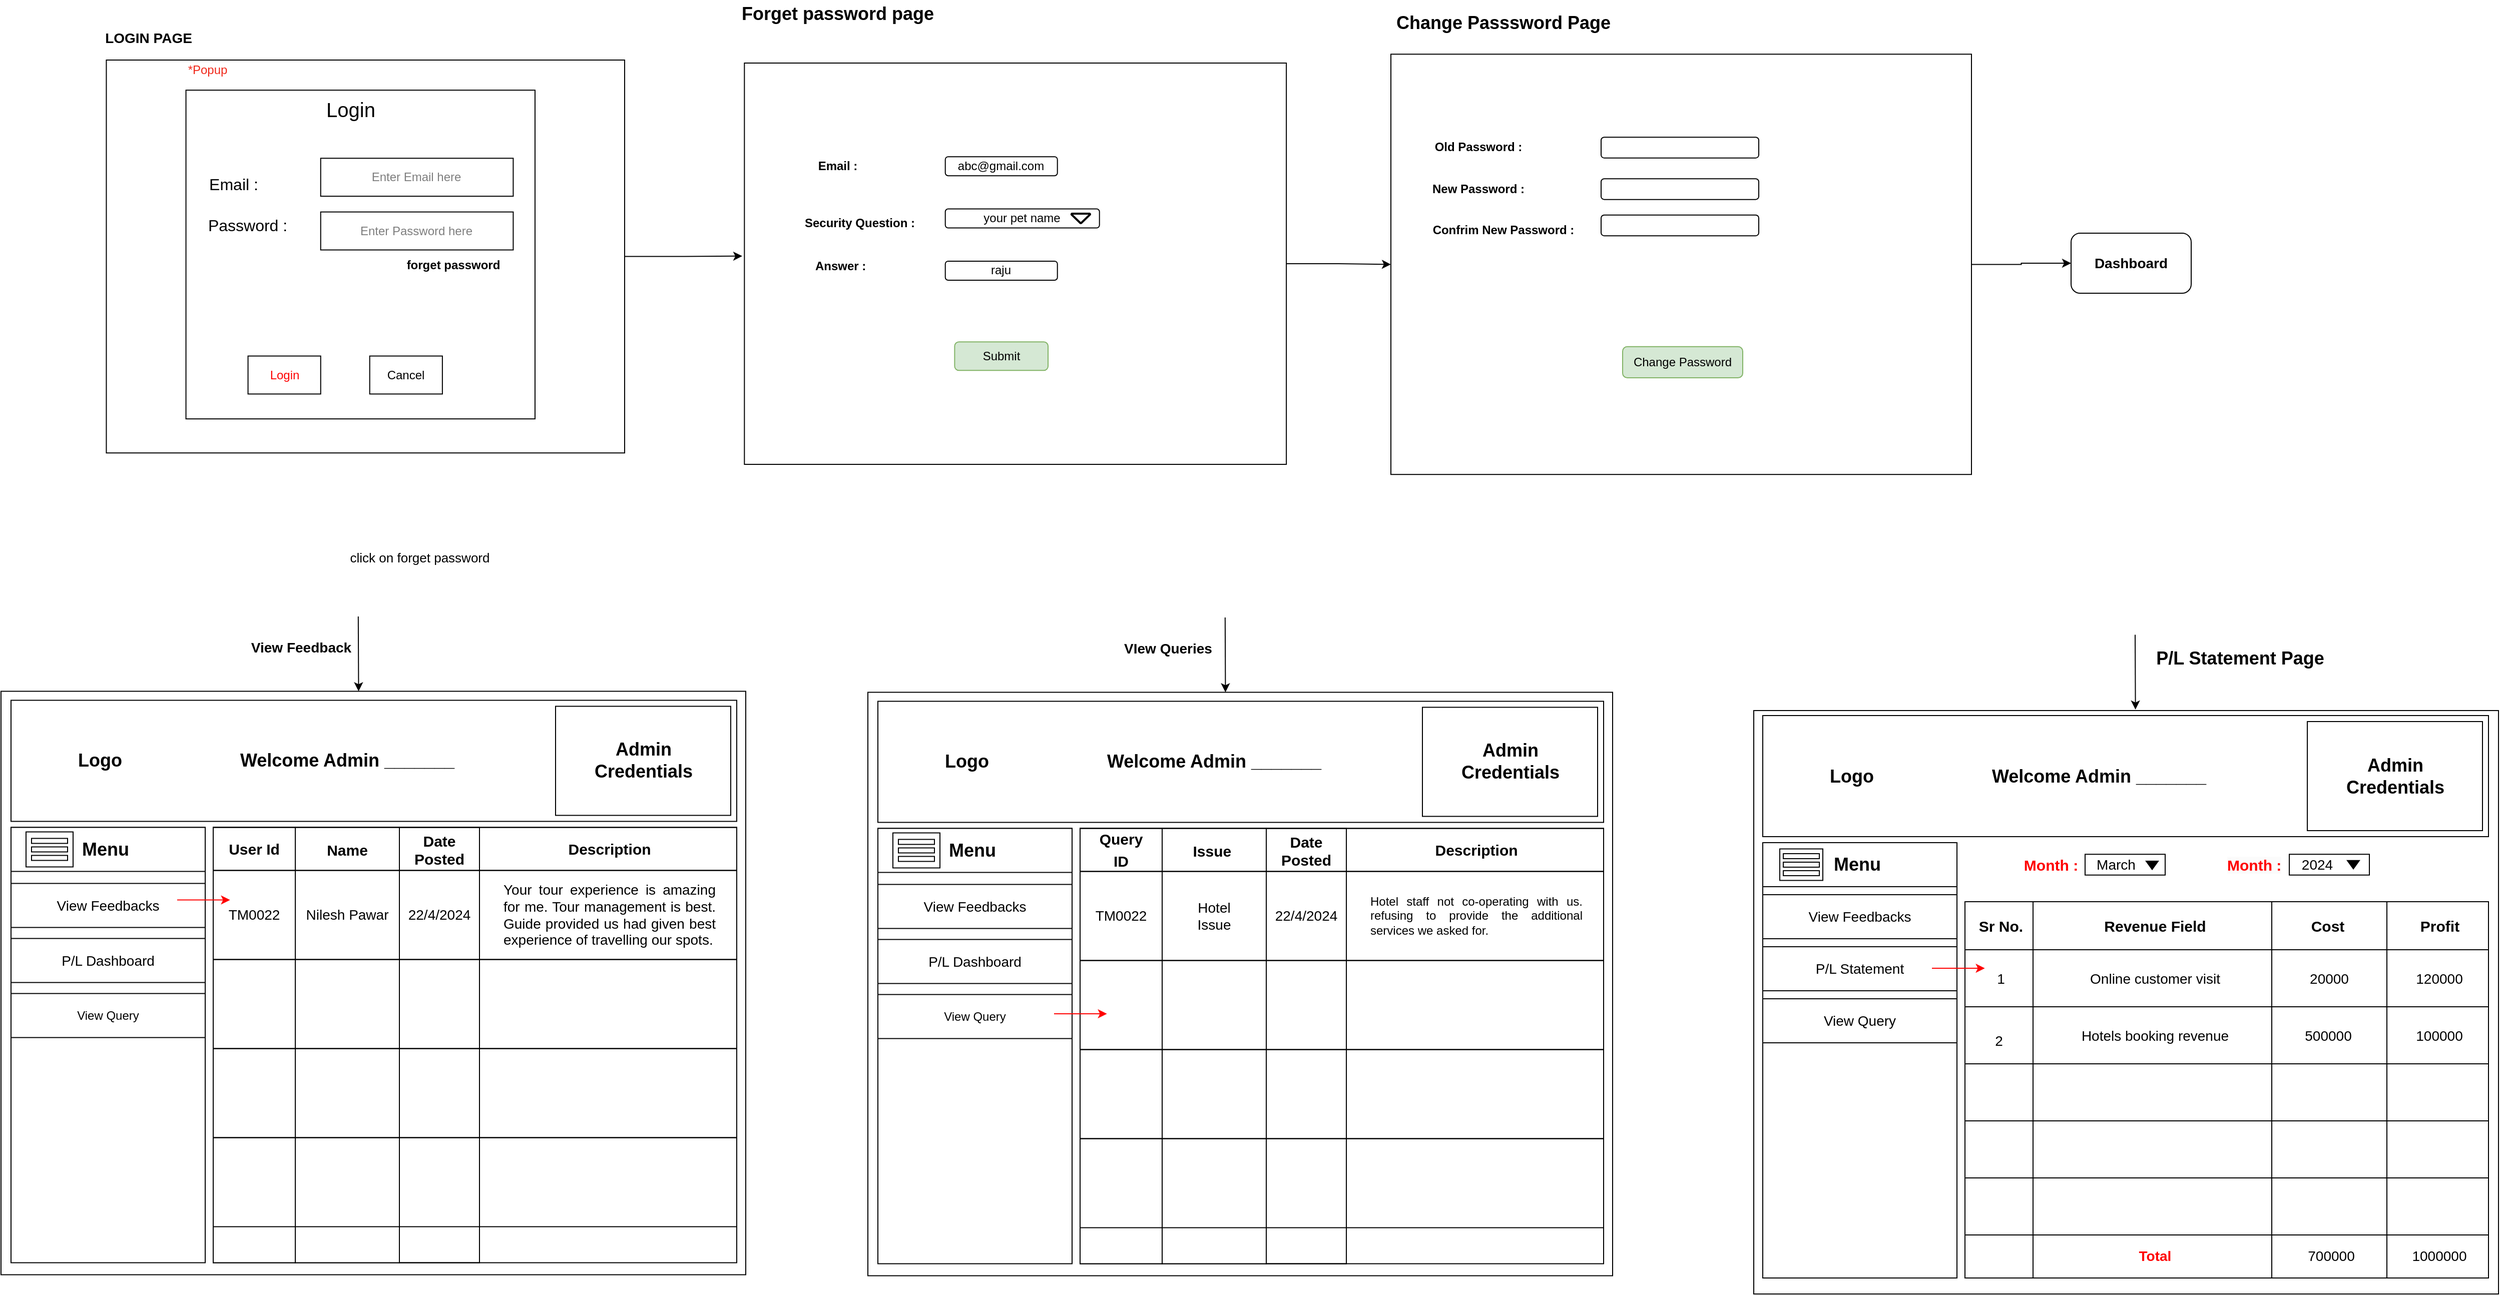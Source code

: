 <mxfile version="24.2.5" type="device">
  <diagram name="Page-1" id="BRu_jPk0xu0-nfqMM_ob">
    <mxGraphModel dx="3750" dy="4235" grid="0" gridSize="10" guides="1" tooltips="1" connect="1" arrows="1" fold="1" page="0" pageScale="1" pageWidth="850" pageHeight="1100" math="0" shadow="0">
      <root>
        <mxCell id="0" />
        <mxCell id="1" parent="0" />
        <mxCell id="bDwhMMu9gtwPg_XTqxRs-1" value="" style="group" vertex="1" connectable="0" parent="1">
          <mxGeometry x="-1916" y="-2584" width="744" height="657.75" as="geometry" />
        </mxCell>
        <mxCell id="bDwhMMu9gtwPg_XTqxRs-2" value="" style="group" vertex="1" connectable="0" parent="bDwhMMu9gtwPg_XTqxRs-1">
          <mxGeometry y="74.75" width="744" height="583" as="geometry" />
        </mxCell>
        <mxCell id="bDwhMMu9gtwPg_XTqxRs-3" value="" style="rounded=0;whiteSpace=wrap;html=1;" vertex="1" parent="bDwhMMu9gtwPg_XTqxRs-2">
          <mxGeometry width="744" height="583" as="geometry" />
        </mxCell>
        <mxCell id="bDwhMMu9gtwPg_XTqxRs-4" value="" style="rounded=0;whiteSpace=wrap;html=1;" vertex="1" parent="bDwhMMu9gtwPg_XTqxRs-2">
          <mxGeometry x="10" y="136" width="194" height="435" as="geometry" />
        </mxCell>
        <mxCell id="bDwhMMu9gtwPg_XTqxRs-5" value="" style="rounded=0;whiteSpace=wrap;html=1;" vertex="1" parent="bDwhMMu9gtwPg_XTqxRs-2">
          <mxGeometry x="10" y="136" width="194" height="44" as="geometry" />
        </mxCell>
        <mxCell id="bDwhMMu9gtwPg_XTqxRs-6" value="" style="rounded=0;whiteSpace=wrap;html=1;" vertex="1" parent="bDwhMMu9gtwPg_XTqxRs-2">
          <mxGeometry x="25" y="140.5" width="47" height="35" as="geometry" />
        </mxCell>
        <mxCell id="bDwhMMu9gtwPg_XTqxRs-7" value="" style="rounded=0;whiteSpace=wrap;html=1;" vertex="1" parent="bDwhMMu9gtwPg_XTqxRs-2">
          <mxGeometry x="30.5" y="147" width="36" height="5" as="geometry" />
        </mxCell>
        <mxCell id="bDwhMMu9gtwPg_XTqxRs-8" value="" style="rounded=0;whiteSpace=wrap;html=1;" vertex="1" parent="bDwhMMu9gtwPg_XTqxRs-2">
          <mxGeometry x="30.5" y="155.5" width="36" height="5" as="geometry" />
        </mxCell>
        <mxCell id="bDwhMMu9gtwPg_XTqxRs-9" value="" style="rounded=0;whiteSpace=wrap;html=1;" vertex="1" parent="bDwhMMu9gtwPg_XTqxRs-2">
          <mxGeometry x="30.5" y="164" width="36" height="5" as="geometry" />
        </mxCell>
        <mxCell id="bDwhMMu9gtwPg_XTqxRs-10" value="&lt;b&gt;&lt;font style=&quot;font-size: 18px;&quot;&gt;Menu&amp;nbsp;&lt;/font&gt;&lt;/b&gt;" style="text;html=1;align=center;verticalAlign=middle;whiteSpace=wrap;rounded=0;" vertex="1" parent="bDwhMMu9gtwPg_XTqxRs-2">
          <mxGeometry x="77" y="143" width="60" height="30" as="geometry" />
        </mxCell>
        <mxCell id="bDwhMMu9gtwPg_XTqxRs-15" value="&lt;font style=&quot;font-size: 14px;&quot;&gt;P/L Dashboard&lt;/font&gt;" style="rounded=0;whiteSpace=wrap;html=1;" vertex="1" parent="bDwhMMu9gtwPg_XTqxRs-2">
          <mxGeometry x="10" y="247" width="194" height="44" as="geometry" />
        </mxCell>
        <mxCell id="bDwhMMu9gtwPg_XTqxRs-16" value="&lt;span style=&quot;font-size: 14px;&quot;&gt;View Feedbacks&lt;/span&gt;" style="rounded=0;whiteSpace=wrap;html=1;" vertex="1" parent="bDwhMMu9gtwPg_XTqxRs-2">
          <mxGeometry x="10" y="192" width="194" height="44" as="geometry" />
        </mxCell>
        <mxCell id="bDwhMMu9gtwPg_XTqxRs-17" value="View Query" style="rounded=0;whiteSpace=wrap;html=1;" vertex="1" parent="bDwhMMu9gtwPg_XTqxRs-2">
          <mxGeometry x="10" y="302" width="194" height="44" as="geometry" />
        </mxCell>
        <mxCell id="bDwhMMu9gtwPg_XTqxRs-18" value="" style="rounded=0;whiteSpace=wrap;html=1;" vertex="1" parent="bDwhMMu9gtwPg_XTqxRs-2">
          <mxGeometry x="212" y="136" width="523" height="435" as="geometry" />
        </mxCell>
        <mxCell id="bDwhMMu9gtwPg_XTqxRs-19" value="" style="rounded=0;whiteSpace=wrap;html=1;" vertex="1" parent="bDwhMMu9gtwPg_XTqxRs-2">
          <mxGeometry x="212" y="136" width="82" height="435" as="geometry" />
        </mxCell>
        <mxCell id="bDwhMMu9gtwPg_XTqxRs-20" value="" style="rounded=0;whiteSpace=wrap;html=1;" vertex="1" parent="bDwhMMu9gtwPg_XTqxRs-2">
          <mxGeometry x="294" y="136" width="104" height="435" as="geometry" />
        </mxCell>
        <mxCell id="bDwhMMu9gtwPg_XTqxRs-21" value="" style="rounded=0;whiteSpace=wrap;html=1;fillColor=none;" vertex="1" parent="bDwhMMu9gtwPg_XTqxRs-2">
          <mxGeometry x="212" y="136" width="523" height="43" as="geometry" />
        </mxCell>
        <mxCell id="bDwhMMu9gtwPg_XTqxRs-22" value="" style="rounded=0;whiteSpace=wrap;html=1;fillColor=none;" vertex="1" parent="bDwhMMu9gtwPg_XTqxRs-2">
          <mxGeometry x="398" y="136" width="80" height="435" as="geometry" />
        </mxCell>
        <mxCell id="bDwhMMu9gtwPg_XTqxRs-23" value="" style="rounded=0;whiteSpace=wrap;html=1;fillColor=none;" vertex="1" parent="bDwhMMu9gtwPg_XTqxRs-2">
          <mxGeometry x="212" y="179" width="523" height="89" as="geometry" />
        </mxCell>
        <mxCell id="bDwhMMu9gtwPg_XTqxRs-24" value="" style="rounded=0;whiteSpace=wrap;html=1;fillColor=none;" vertex="1" parent="bDwhMMu9gtwPg_XTqxRs-2">
          <mxGeometry x="212" y="268" width="523" height="89" as="geometry" />
        </mxCell>
        <mxCell id="bDwhMMu9gtwPg_XTqxRs-25" value="" style="rounded=0;whiteSpace=wrap;html=1;fillColor=none;" vertex="1" parent="bDwhMMu9gtwPg_XTqxRs-2">
          <mxGeometry x="212" y="357" width="523" height="89" as="geometry" />
        </mxCell>
        <mxCell id="bDwhMMu9gtwPg_XTqxRs-26" value="" style="rounded=0;whiteSpace=wrap;html=1;fillColor=none;" vertex="1" parent="bDwhMMu9gtwPg_XTqxRs-2">
          <mxGeometry x="212" y="446" width="523" height="89" as="geometry" />
        </mxCell>
        <mxCell id="bDwhMMu9gtwPg_XTqxRs-27" value="&lt;span style=&quot;font-size: 18px;&quot;&gt;&lt;b style=&quot;font-size: 15px;&quot;&gt;User Id&lt;/b&gt;&lt;/span&gt;" style="text;html=1;align=center;verticalAlign=middle;whiteSpace=wrap;rounded=0;" vertex="1" parent="bDwhMMu9gtwPg_XTqxRs-2">
          <mxGeometry x="223" y="142.5" width="60" height="30" as="geometry" />
        </mxCell>
        <mxCell id="bDwhMMu9gtwPg_XTqxRs-28" value="&lt;span style=&quot;font-size: 15px;&quot;&gt;&lt;b&gt;Name&lt;/b&gt;&lt;/span&gt;" style="text;html=1;align=center;verticalAlign=middle;whiteSpace=wrap;rounded=0;" vertex="1" parent="bDwhMMu9gtwPg_XTqxRs-2">
          <mxGeometry x="316" y="143" width="60" height="30" as="geometry" />
        </mxCell>
        <mxCell id="bDwhMMu9gtwPg_XTqxRs-29" value="&lt;span style=&quot;font-size: 15px;&quot;&gt;&lt;b&gt;Date Posted&lt;/b&gt;&lt;/span&gt;" style="text;html=1;align=center;verticalAlign=middle;whiteSpace=wrap;rounded=0;" vertex="1" parent="bDwhMMu9gtwPg_XTqxRs-2">
          <mxGeometry x="408" y="143" width="60" height="30" as="geometry" />
        </mxCell>
        <mxCell id="bDwhMMu9gtwPg_XTqxRs-30" value="&lt;span style=&quot;font-size: 15px;&quot;&gt;&lt;b&gt;Description&lt;/b&gt;&lt;/span&gt;" style="text;html=1;align=center;verticalAlign=middle;whiteSpace=wrap;rounded=0;" vertex="1" parent="bDwhMMu9gtwPg_XTqxRs-2">
          <mxGeometry x="578" y="142.5" width="60" height="30" as="geometry" />
        </mxCell>
        <mxCell id="bDwhMMu9gtwPg_XTqxRs-31" value="&lt;span style=&quot;font-size: 14px;&quot;&gt;TM0022&lt;/span&gt;" style="text;html=1;align=center;verticalAlign=middle;whiteSpace=wrap;rounded=0;" vertex="1" parent="bDwhMMu9gtwPg_XTqxRs-2">
          <mxGeometry x="223" y="208.5" width="60" height="30" as="geometry" />
        </mxCell>
        <mxCell id="bDwhMMu9gtwPg_XTqxRs-32" value="&lt;span style=&quot;font-size: 14px;&quot;&gt;Nilesh&amp;nbsp;&lt;/span&gt;&lt;span style=&quot;font-size: 14px; background-color: initial;&quot;&gt;Pawar&lt;/span&gt;" style="text;html=1;align=center;verticalAlign=middle;whiteSpace=wrap;rounded=0;spacing=2;" vertex="1" parent="bDwhMMu9gtwPg_XTqxRs-2">
          <mxGeometry x="321" y="208.5" width="50" height="30" as="geometry" />
        </mxCell>
        <mxCell id="bDwhMMu9gtwPg_XTqxRs-33" value="&lt;span style=&quot;font-size: 14px;&quot;&gt;22/4/2024&lt;/span&gt;" style="text;html=1;align=center;verticalAlign=middle;whiteSpace=wrap;rounded=0;spacing=2;" vertex="1" parent="bDwhMMu9gtwPg_XTqxRs-2">
          <mxGeometry x="413" y="208.5" width="50" height="30" as="geometry" />
        </mxCell>
        <mxCell id="bDwhMMu9gtwPg_XTqxRs-34" value="&lt;div style=&quot;text-align: justify;&quot;&gt;&lt;span style=&quot;font-size: 14px; background-color: initial;&quot;&gt;Your tour experience is amazing for me. Tour management is best. Guide provided us had given best experience of travelling our spots.&lt;/span&gt;&lt;/div&gt;" style="text;html=1;align=center;verticalAlign=middle;whiteSpace=wrap;rounded=0;spacing=2;" vertex="1" parent="bDwhMMu9gtwPg_XTqxRs-2">
          <mxGeometry x="501" y="183.75" width="214" height="79.5" as="geometry" />
        </mxCell>
        <mxCell id="bDwhMMu9gtwPg_XTqxRs-36" value="" style="rounded=0;whiteSpace=wrap;html=1;" vertex="1" parent="bDwhMMu9gtwPg_XTqxRs-2">
          <mxGeometry x="10" y="9" width="725" height="121" as="geometry" />
        </mxCell>
        <mxCell id="bDwhMMu9gtwPg_XTqxRs-37" value="&lt;span style=&quot;font-size: 18px;&quot;&gt;&lt;b&gt;Logo&lt;/b&gt;&lt;/span&gt;" style="text;html=1;align=center;verticalAlign=middle;whiteSpace=wrap;rounded=0;" vertex="1" parent="bDwhMMu9gtwPg_XTqxRs-2">
          <mxGeometry x="69" y="54.5" width="60" height="30" as="geometry" />
        </mxCell>
        <mxCell id="bDwhMMu9gtwPg_XTqxRs-38" value="&lt;span style=&quot;font-size: 18px;&quot;&gt;&lt;b&gt;Welcome Admin _______&lt;/b&gt;&lt;/span&gt;" style="text;html=1;align=center;verticalAlign=middle;whiteSpace=wrap;rounded=0;" vertex="1" parent="bDwhMMu9gtwPg_XTqxRs-2">
          <mxGeometry x="226" y="54.5" width="240" height="30" as="geometry" />
        </mxCell>
        <mxCell id="bDwhMMu9gtwPg_XTqxRs-39" value="" style="rounded=0;whiteSpace=wrap;html=1;" vertex="1" parent="bDwhMMu9gtwPg_XTqxRs-2">
          <mxGeometry x="554" y="15" width="175" height="109" as="geometry" />
        </mxCell>
        <mxCell id="bDwhMMu9gtwPg_XTqxRs-40" value="&lt;div style=&quot;&quot;&gt;&lt;b style=&quot;font-size: 18px; background-color: initial;&quot;&gt;Admin Credentials&lt;/b&gt;&lt;/div&gt;" style="text;html=1;align=center;verticalAlign=middle;whiteSpace=wrap;rounded=0;" vertex="1" parent="bDwhMMu9gtwPg_XTqxRs-2">
          <mxGeometry x="586.5" y="54.5" width="110" height="30" as="geometry" />
        </mxCell>
        <mxCell id="bDwhMMu9gtwPg_XTqxRs-100" value="" style="endArrow=classic;html=1;rounded=0;entryX=0.219;entryY=0.163;entryDx=0;entryDy=0;entryPerimeter=0;fontColor=#000000;strokeColor=#FF0000;" edge="1" parent="bDwhMMu9gtwPg_XTqxRs-2">
          <mxGeometry width="50" height="50" relative="1" as="geometry">
            <mxPoint x="176" y="208.5" as="sourcePoint" />
            <mxPoint x="228.812" y="208.507" as="targetPoint" />
          </mxGeometry>
        </mxCell>
        <mxCell id="bDwhMMu9gtwPg_XTqxRs-41" value="&lt;b&gt;&lt;font style=&quot;font-size: 14px;&quot;&gt;View Feedback&lt;/font&gt;&lt;/b&gt;" style="text;html=1;align=center;verticalAlign=middle;whiteSpace=wrap;rounded=0;" vertex="1" parent="bDwhMMu9gtwPg_XTqxRs-1">
          <mxGeometry x="248" y="15.75" width="104" height="30" as="geometry" />
        </mxCell>
        <mxCell id="bDwhMMu9gtwPg_XTqxRs-42" value="" style="endArrow=classic;html=1;rounded=0;entryX=0.405;entryY=0.003;entryDx=0;entryDy=0;entryPerimeter=0;" edge="1" parent="bDwhMMu9gtwPg_XTqxRs-1">
          <mxGeometry width="50" height="50" relative="1" as="geometry">
            <mxPoint x="356.91" as="sourcePoint" />
            <mxPoint x="357.23" y="74.749" as="targetPoint" />
          </mxGeometry>
        </mxCell>
        <mxCell id="bDwhMMu9gtwPg_XTqxRs-43" value="" style="group" vertex="1" connectable="0" parent="1">
          <mxGeometry x="-166" y="-2526" width="745" height="619" as="geometry" />
        </mxCell>
        <mxCell id="bDwhMMu9gtwPg_XTqxRs-44" value="&#xa;&lt;b style=&quot;forced-color-adjust: none; color: rgb(0, 0, 0); font-family: Helvetica; font-size: 15px; font-style: normal; font-variant-ligatures: normal; font-variant-caps: normal; letter-spacing: normal; orphans: 2; text-align: center; text-indent: 0px; text-transform: none; widows: 2; word-spacing: 0px; -webkit-text-stroke-width: 0px; white-space: normal; background-color: rgb(251, 251, 251); text-decoration-thickness: initial; text-decoration-style: initial; text-decoration-color: initial;&quot;&gt;&lt;font style=&quot;forced-color-adjust: none;&quot; color=&quot;#ff0000&quot;&gt;Month :&lt;/font&gt;&lt;/b&gt;&#xa;&#xa;" style="rounded=0;whiteSpace=wrap;html=1;" vertex="1" parent="bDwhMMu9gtwPg_XTqxRs-43">
          <mxGeometry x="1" y="36" width="744" height="583" as="geometry" />
        </mxCell>
        <mxCell id="bDwhMMu9gtwPg_XTqxRs-45" value="" style="rounded=0;whiteSpace=wrap;html=1;" vertex="1" parent="bDwhMMu9gtwPg_XTqxRs-43">
          <mxGeometry x="10" y="168" width="194" height="435" as="geometry" />
        </mxCell>
        <mxCell id="bDwhMMu9gtwPg_XTqxRs-46" value="" style="rounded=0;whiteSpace=wrap;html=1;" vertex="1" parent="bDwhMMu9gtwPg_XTqxRs-43">
          <mxGeometry x="10" y="168" width="194" height="44" as="geometry" />
        </mxCell>
        <mxCell id="bDwhMMu9gtwPg_XTqxRs-47" value="" style="rounded=0;whiteSpace=wrap;html=1;" vertex="1" parent="bDwhMMu9gtwPg_XTqxRs-43">
          <mxGeometry x="27" y="174.25" width="43" height="31.5" as="geometry" />
        </mxCell>
        <mxCell id="bDwhMMu9gtwPg_XTqxRs-48" value="" style="rounded=0;whiteSpace=wrap;html=1;" vertex="1" parent="bDwhMMu9gtwPg_XTqxRs-43">
          <mxGeometry x="30.5" y="179" width="36" height="5" as="geometry" />
        </mxCell>
        <mxCell id="bDwhMMu9gtwPg_XTqxRs-49" value="" style="rounded=0;whiteSpace=wrap;html=1;" vertex="1" parent="bDwhMMu9gtwPg_XTqxRs-43">
          <mxGeometry x="30.5" y="187.5" width="36" height="5" as="geometry" />
        </mxCell>
        <mxCell id="bDwhMMu9gtwPg_XTqxRs-50" value="" style="rounded=0;whiteSpace=wrap;html=1;" vertex="1" parent="bDwhMMu9gtwPg_XTqxRs-43">
          <mxGeometry x="30.5" y="196" width="36" height="5" as="geometry" />
        </mxCell>
        <mxCell id="bDwhMMu9gtwPg_XTqxRs-51" value="&lt;b&gt;&lt;font style=&quot;font-size: 18px;&quot;&gt;Menu&amp;nbsp;&lt;/font&gt;&lt;/b&gt;" style="text;html=1;align=center;verticalAlign=middle;whiteSpace=wrap;rounded=0;" vertex="1" parent="bDwhMMu9gtwPg_XTqxRs-43">
          <mxGeometry x="77" y="175" width="60" height="30" as="geometry" />
        </mxCell>
        <mxCell id="bDwhMMu9gtwPg_XTqxRs-56" value="&lt;font style=&quot;font-size: 14px;&quot;&gt;P/L Statement&lt;/font&gt;" style="rounded=0;whiteSpace=wrap;html=1;" vertex="1" parent="bDwhMMu9gtwPg_XTqxRs-43">
          <mxGeometry x="10" y="272" width="194" height="44" as="geometry" />
        </mxCell>
        <mxCell id="bDwhMMu9gtwPg_XTqxRs-57" value="&lt;span style=&quot;font-size: 14px;&quot;&gt;View Feedbacks&lt;/span&gt;" style="rounded=0;whiteSpace=wrap;html=1;" vertex="1" parent="bDwhMMu9gtwPg_XTqxRs-43">
          <mxGeometry x="10" y="220" width="194" height="44" as="geometry" />
        </mxCell>
        <mxCell id="bDwhMMu9gtwPg_XTqxRs-58" value="&lt;span style=&quot;font-size: 14px;&quot;&gt;View Query&lt;/span&gt;" style="rounded=0;whiteSpace=wrap;html=1;" vertex="1" parent="bDwhMMu9gtwPg_XTqxRs-43">
          <mxGeometry x="10" y="324" width="194" height="44" as="geometry" />
        </mxCell>
        <mxCell id="bDwhMMu9gtwPg_XTqxRs-59" value="" style="rounded=0;whiteSpace=wrap;html=1;" vertex="1" parent="bDwhMMu9gtwPg_XTqxRs-43">
          <mxGeometry x="212" y="227" width="523" height="376" as="geometry" />
        </mxCell>
        <mxCell id="bDwhMMu9gtwPg_XTqxRs-60" value="" style="rounded=0;whiteSpace=wrap;html=1;" vertex="1" parent="bDwhMMu9gtwPg_XTqxRs-43">
          <mxGeometry x="212" y="227" width="68" height="376" as="geometry" />
        </mxCell>
        <mxCell id="bDwhMMu9gtwPg_XTqxRs-61" value="" style="rounded=0;whiteSpace=wrap;html=1;fillColor=none;" vertex="1" parent="bDwhMMu9gtwPg_XTqxRs-43">
          <mxGeometry x="212" y="227" width="523" height="48" as="geometry" />
        </mxCell>
        <mxCell id="bDwhMMu9gtwPg_XTqxRs-62" value="" style="rounded=0;whiteSpace=wrap;html=1;fillColor=none;" vertex="1" parent="bDwhMMu9gtwPg_XTqxRs-43">
          <mxGeometry x="212" y="275" width="523" height="57" as="geometry" />
        </mxCell>
        <mxCell id="bDwhMMu9gtwPg_XTqxRs-63" value="&lt;span style=&quot;font-size: 15px;&quot;&gt;&lt;b&gt;Sr No.&lt;/b&gt;&lt;/span&gt;" style="text;html=1;align=center;verticalAlign=middle;whiteSpace=wrap;rounded=0;" vertex="1" parent="bDwhMMu9gtwPg_XTqxRs-43">
          <mxGeometry x="218" y="236" width="60" height="30" as="geometry" />
        </mxCell>
        <mxCell id="bDwhMMu9gtwPg_XTqxRs-64" value="&lt;span style=&quot;font-size: 15px;&quot;&gt;&lt;b&gt;Revenue Field&lt;/b&gt;&lt;/span&gt;" style="text;html=1;align=center;verticalAlign=middle;whiteSpace=wrap;rounded=0;" vertex="1" parent="bDwhMMu9gtwPg_XTqxRs-43">
          <mxGeometry x="345.5" y="236" width="112" height="30" as="geometry" />
        </mxCell>
        <mxCell id="bDwhMMu9gtwPg_XTqxRs-65" value="&lt;span style=&quot;font-size: 14px;&quot;&gt;1&lt;/span&gt;" style="text;html=1;align=center;verticalAlign=middle;whiteSpace=wrap;rounded=0;" vertex="1" parent="bDwhMMu9gtwPg_XTqxRs-43">
          <mxGeometry x="218" y="288.5" width="60" height="30" as="geometry" />
        </mxCell>
        <mxCell id="bDwhMMu9gtwPg_XTqxRs-66" value="&lt;span style=&quot;font-size: 14px;&quot;&gt;Online customer visit&lt;/span&gt;" style="text;html=1;align=center;verticalAlign=middle;whiteSpace=wrap;rounded=0;spacing=2;" vertex="1" parent="bDwhMMu9gtwPg_XTqxRs-43">
          <mxGeometry x="325.5" y="288.5" width="152" height="30" as="geometry" />
        </mxCell>
        <mxCell id="bDwhMMu9gtwPg_XTqxRs-67" value="" style="endArrow=classic;html=1;rounded=0;entryX=0.219;entryY=0.163;entryDx=0;entryDy=0;entryPerimeter=0;fontColor=#000000;strokeColor=#FF0000;" edge="1" parent="bDwhMMu9gtwPg_XTqxRs-43">
          <mxGeometry width="50" height="50" relative="1" as="geometry">
            <mxPoint x="179" y="293.52" as="sourcePoint" />
            <mxPoint x="231.812" y="293.527" as="targetPoint" />
          </mxGeometry>
        </mxCell>
        <mxCell id="bDwhMMu9gtwPg_XTqxRs-68" value="" style="rounded=0;whiteSpace=wrap;html=1;" vertex="1" parent="bDwhMMu9gtwPg_XTqxRs-43">
          <mxGeometry x="10" y="41" width="725" height="121" as="geometry" />
        </mxCell>
        <mxCell id="bDwhMMu9gtwPg_XTqxRs-69" value="&lt;span style=&quot;font-size: 18px;&quot;&gt;&lt;b&gt;Logo&lt;/b&gt;&lt;/span&gt;" style="text;html=1;align=center;verticalAlign=middle;whiteSpace=wrap;rounded=0;" vertex="1" parent="bDwhMMu9gtwPg_XTqxRs-43">
          <mxGeometry x="69" y="86.5" width="60" height="30" as="geometry" />
        </mxCell>
        <mxCell id="bDwhMMu9gtwPg_XTqxRs-70" value="&lt;span style=&quot;font-size: 18px;&quot;&gt;&lt;b&gt;Welcome Admin _______&lt;/b&gt;&lt;/span&gt;" style="text;html=1;align=center;verticalAlign=middle;whiteSpace=wrap;rounded=0;" vertex="1" parent="bDwhMMu9gtwPg_XTqxRs-43">
          <mxGeometry x="226" y="86.5" width="240" height="30" as="geometry" />
        </mxCell>
        <mxCell id="bDwhMMu9gtwPg_XTqxRs-71" value="" style="rounded=0;whiteSpace=wrap;html=1;" vertex="1" parent="bDwhMMu9gtwPg_XTqxRs-43">
          <mxGeometry x="554" y="47" width="175" height="109" as="geometry" />
        </mxCell>
        <mxCell id="bDwhMMu9gtwPg_XTqxRs-72" value="&lt;div style=&quot;&quot;&gt;&lt;b style=&quot;font-size: 18px; background-color: initial;&quot;&gt;Admin Credentials&lt;/b&gt;&lt;/div&gt;" style="text;html=1;align=center;verticalAlign=middle;whiteSpace=wrap;rounded=0;" vertex="1" parent="bDwhMMu9gtwPg_XTqxRs-43">
          <mxGeometry x="586.5" y="86.5" width="110" height="30" as="geometry" />
        </mxCell>
        <mxCell id="bDwhMMu9gtwPg_XTqxRs-73" value="&lt;span style=&quot;font-size: 15px;&quot;&gt;&lt;b&gt;&lt;font color=&quot;#ff0000&quot;&gt;Month :&lt;/font&gt;&lt;/b&gt;&lt;/span&gt;" style="text;html=1;align=center;verticalAlign=middle;whiteSpace=wrap;rounded=0;" vertex="1" parent="bDwhMMu9gtwPg_XTqxRs-43">
          <mxGeometry x="264" y="177" width="68" height="26" as="geometry" />
        </mxCell>
        <mxCell id="bDwhMMu9gtwPg_XTqxRs-74" value="&lt;span style=&quot;color: rgba(0, 0, 0, 0); font-family: monospace; font-size: 0px; text-align: start; text-wrap: nowrap;&quot;&gt;%3CmxGraphModel%3E%3Croot%3E%3CmxCell%20id%3D%220%22%2F%3E%3CmxCell%20id%3D%221%22%20parent%3D%220%22%2F%3E%3CmxCell%20id%3D%222%22%20value%3D%22%26lt%3Bspan%20style%3D%26quot%3Bfont-size%3A%2014px%3B%26quot%3B%26gt%3BNilesh%26amp%3Bnbsp%3B%26lt%3B%2Fspan%26gt%3B%26lt%3Bspan%20style%3D%26quot%3Bfont-size%3A%2014px%3B%20background-color%3A%20initial%3B%26quot%3B%26gt%3BPawar%26lt%3B%2Fspan%26gt%3B%22%20style%3D%22text%3Bhtml%3D1%3Balign%3Dcenter%3BverticalAlign%3Dmiddle%3BwhiteSpace%3Dwrap%3Brounded%3D0%3Bspacing%3D2%3B%22%20vertex%3D%221%22%20parent%3D%221%22%3E%3CmxGeometry%20x%3D%22362%22%20y%3D%221780%22%20width%3D%2250%22%20height%3D%2230%22%20as%3D%22geometry%22%2F%3E%3C%2FmxCell%3E%3C%2Froot%3E%3C%2FmxGraphModel%3E&lt;/span&gt;" style="rounded=0;whiteSpace=wrap;html=1;" vertex="1" parent="bDwhMMu9gtwPg_XTqxRs-43">
          <mxGeometry x="332" y="179.63" width="80" height="20.75" as="geometry" />
        </mxCell>
        <mxCell id="bDwhMMu9gtwPg_XTqxRs-75" value="" style="verticalLabelPosition=bottom;verticalAlign=top;html=1;shape=mxgraph.basic.acute_triangle;dx=0.5;rotation=-180;fillColor=#000000;fontColor=#ffffff;strokeColor=#000000;" vertex="1" parent="bDwhMMu9gtwPg_XTqxRs-43">
          <mxGeometry x="393" y="186.5" width="12" height="8.24" as="geometry" />
        </mxCell>
        <mxCell id="bDwhMMu9gtwPg_XTqxRs-76" value="&lt;span style=&quot;font-size: 14px;&quot;&gt;March&lt;/span&gt;" style="text;html=1;align=center;verticalAlign=middle;whiteSpace=wrap;rounded=0;spacing=2;" vertex="1" parent="bDwhMMu9gtwPg_XTqxRs-43">
          <mxGeometry x="338" y="175.01" width="50" height="30" as="geometry" />
        </mxCell>
        <mxCell id="bDwhMMu9gtwPg_XTqxRs-77" value="&lt;span style=&quot;color: rgba(0, 0, 0, 0); font-family: monospace; font-size: 0px; text-align: start; text-wrap: nowrap;&quot;&gt;%3CmxGraphModel%3E%3Croot%3E%3CmxCell%20id%3D%220%22%2F%3E%3CmxCell%20id%3D%221%22%20parent%3D%220%22%2F%3E%3CmxCell%20id%3D%222%22%20value%3D%22%26lt%3Bspan%20style%3D%26quot%3Bfont-size%3A%2014px%3B%26quot%3B%26gt%3BNilesh%26amp%3Bnbsp%3B%26lt%3B%2Fspan%26gt%3B%26lt%3Bspan%20style%3D%26quot%3Bfont-size%3A%2014px%3B%20background-color%3A%20initial%3B%26quot%3B%26gt%3BPawar%26lt%3B%2Fspan%26gt%3B%22%20style%3D%22text%3Bhtml%3D1%3Balign%3Dcenter%3BverticalAlign%3Dmiddle%3BwhiteSpace%3Dwrap%3Brounded%3D0%3Bspacing%3D2%3B%22%20vertex%3D%221%22%20parent%3D%221%22%3E%3CmxGeometry%20x%3D%22362%22%20y%3D%221780%22%20width%3D%2250%22%20height%3D%2230%22%20as%3D%22geometry%22%2F%3E%3C%2FmxCell%3E%3C%2Froot%3E%3C%2FmxGraphModel%3E&lt;/span&gt;" style="rounded=0;whiteSpace=wrap;html=1;" vertex="1" parent="bDwhMMu9gtwPg_XTqxRs-43">
          <mxGeometry x="536" y="179.62" width="80" height="20.75" as="geometry" />
        </mxCell>
        <mxCell id="bDwhMMu9gtwPg_XTqxRs-78" value="&lt;b style=&quot;forced-color-adjust: none; color: rgb(0, 0, 0); font-family: Helvetica; font-size: 15px; font-style: normal; font-variant-ligatures: normal; font-variant-caps: normal; letter-spacing: normal; orphans: 2; text-align: center; text-indent: 0px; text-transform: none; widows: 2; word-spacing: 0px; -webkit-text-stroke-width: 0px; white-space: normal; background-color: rgb(251, 251, 251); text-decoration-thickness: initial; text-decoration-style: initial; text-decoration-color: initial;&quot;&gt;&lt;font color=&quot;#ff0000&quot; style=&quot;forced-color-adjust: none;&quot;&gt;Month :&lt;/font&gt;&lt;/b&gt;" style="text;whiteSpace=wrap;html=1;" vertex="1" parent="bDwhMMu9gtwPg_XTqxRs-43">
          <mxGeometry x="472.0" y="175.005" width="82" height="40" as="geometry" />
        </mxCell>
        <mxCell id="bDwhMMu9gtwPg_XTqxRs-79" value="&lt;span style=&quot;font-size: 14px;&quot;&gt;2024&lt;/span&gt;" style="text;html=1;align=center;verticalAlign=middle;whiteSpace=wrap;rounded=0;spacing=2;" vertex="1" parent="bDwhMMu9gtwPg_XTqxRs-43">
          <mxGeometry x="538.5" y="175" width="50" height="30" as="geometry" />
        </mxCell>
        <mxCell id="bDwhMMu9gtwPg_XTqxRs-80" value="" style="verticalLabelPosition=bottom;verticalAlign=top;html=1;shape=mxgraph.basic.acute_triangle;dx=0.5;rotation=-180;fillColor=#000000;fontColor=#ffffff;strokeColor=#000000;" vertex="1" parent="bDwhMMu9gtwPg_XTqxRs-43">
          <mxGeometry x="594" y="185.89" width="12" height="8.24" as="geometry" />
        </mxCell>
        <mxCell id="bDwhMMu9gtwPg_XTqxRs-81" value="&lt;span style=&quot;font-size: 15px;&quot;&gt;&lt;b&gt;Cost&lt;/b&gt;&lt;/span&gt;" style="text;html=1;align=center;verticalAlign=middle;whiteSpace=wrap;rounded=0;" vertex="1" parent="bDwhMMu9gtwPg_XTqxRs-43">
          <mxGeometry x="543" y="236" width="63" height="30" as="geometry" />
        </mxCell>
        <mxCell id="bDwhMMu9gtwPg_XTqxRs-82" value="" style="rounded=0;whiteSpace=wrap;html=1;fillColor=none;" vertex="1" parent="bDwhMMu9gtwPg_XTqxRs-43">
          <mxGeometry x="518.5" y="227" width="115" height="376" as="geometry" />
        </mxCell>
        <mxCell id="bDwhMMu9gtwPg_XTqxRs-83" value="&lt;span style=&quot;font-size: 14px;&quot;&gt;120000&lt;/span&gt;" style="text;html=1;align=center;verticalAlign=middle;whiteSpace=wrap;rounded=0;spacing=2;" vertex="1" parent="bDwhMMu9gtwPg_XTqxRs-43">
          <mxGeometry x="648" y="288.5" width="76" height="30" as="geometry" />
        </mxCell>
        <mxCell id="bDwhMMu9gtwPg_XTqxRs-84" value="&lt;span style=&quot;font-size: 15px;&quot;&gt;&lt;b&gt;Profit&lt;/b&gt;&lt;/span&gt;" style="text;html=1;align=center;verticalAlign=middle;whiteSpace=wrap;rounded=0;" vertex="1" parent="bDwhMMu9gtwPg_XTqxRs-43">
          <mxGeometry x="654.5" y="236" width="63" height="30" as="geometry" />
        </mxCell>
        <mxCell id="bDwhMMu9gtwPg_XTqxRs-85" value="&lt;span style=&quot;font-size: 14px;&quot;&gt;20000&lt;/span&gt;" style="text;html=1;align=center;verticalAlign=middle;whiteSpace=wrap;rounded=0;spacing=2;" vertex="1" parent="bDwhMMu9gtwPg_XTqxRs-43">
          <mxGeometry x="538" y="288.5" width="76" height="30" as="geometry" />
        </mxCell>
        <mxCell id="bDwhMMu9gtwPg_XTqxRs-86" value="" style="rounded=0;whiteSpace=wrap;html=1;fillColor=none;" vertex="1" parent="bDwhMMu9gtwPg_XTqxRs-43">
          <mxGeometry x="212" y="332" width="523" height="57" as="geometry" />
        </mxCell>
        <mxCell id="bDwhMMu9gtwPg_XTqxRs-87" value="&lt;span style=&quot;font-size: 14px;&quot;&gt;2&lt;/span&gt;" style="text;html=1;align=center;verticalAlign=middle;whiteSpace=wrap;rounded=0;" vertex="1" parent="bDwhMMu9gtwPg_XTqxRs-43">
          <mxGeometry x="216" y="351" width="60" height="30" as="geometry" />
        </mxCell>
        <mxCell id="bDwhMMu9gtwPg_XTqxRs-88" value="&lt;span style=&quot;font-size: 14px;&quot;&gt;Hotels booking revenue&lt;/span&gt;" style="text;html=1;align=center;verticalAlign=middle;whiteSpace=wrap;rounded=0;spacing=2;" vertex="1" parent="bDwhMMu9gtwPg_XTqxRs-43">
          <mxGeometry x="325.5" y="345.5" width="152" height="30" as="geometry" />
        </mxCell>
        <mxCell id="bDwhMMu9gtwPg_XTqxRs-89" value="&lt;span style=&quot;font-size: 14px;&quot;&gt;500000&lt;/span&gt;" style="text;html=1;align=center;verticalAlign=middle;whiteSpace=wrap;rounded=0;spacing=2;" vertex="1" parent="bDwhMMu9gtwPg_XTqxRs-43">
          <mxGeometry x="536.5" y="345.5" width="76" height="30" as="geometry" />
        </mxCell>
        <mxCell id="bDwhMMu9gtwPg_XTqxRs-90" value="&lt;span style=&quot;font-size: 14px;&quot;&gt;100000&lt;/span&gt;" style="text;html=1;align=center;verticalAlign=middle;whiteSpace=wrap;rounded=0;spacing=2;" vertex="1" parent="bDwhMMu9gtwPg_XTqxRs-43">
          <mxGeometry x="648" y="345.5" width="76" height="30" as="geometry" />
        </mxCell>
        <mxCell id="bDwhMMu9gtwPg_XTqxRs-91" value="" style="rounded=0;whiteSpace=wrap;html=1;fillColor=none;" vertex="1" parent="bDwhMMu9gtwPg_XTqxRs-43">
          <mxGeometry x="212" y="503" width="523" height="57" as="geometry" />
        </mxCell>
        <mxCell id="bDwhMMu9gtwPg_XTqxRs-92" value="" style="rounded=0;whiteSpace=wrap;html=1;fillColor=none;" vertex="1" parent="bDwhMMu9gtwPg_XTqxRs-43">
          <mxGeometry x="212" y="389" width="523" height="57" as="geometry" />
        </mxCell>
        <mxCell id="bDwhMMu9gtwPg_XTqxRs-93" value="" style="rounded=0;whiteSpace=wrap;html=1;fillColor=none;" vertex="1" parent="bDwhMMu9gtwPg_XTqxRs-43">
          <mxGeometry x="212" y="446" width="523" height="57" as="geometry" />
        </mxCell>
        <mxCell id="bDwhMMu9gtwPg_XTqxRs-94" value="&lt;span style=&quot;font-size: 14px;&quot;&gt;&lt;font color=&quot;#ff0000&quot;&gt;&lt;b&gt;Total&lt;/b&gt;&lt;/font&gt;&lt;/span&gt;" style="text;html=1;align=center;verticalAlign=middle;whiteSpace=wrap;rounded=0;spacing=2;" vertex="1" parent="bDwhMMu9gtwPg_XTqxRs-43">
          <mxGeometry x="325.5" y="566" width="152" height="30" as="geometry" />
        </mxCell>
        <mxCell id="bDwhMMu9gtwPg_XTqxRs-95" value="&lt;span style=&quot;font-size: 14px;&quot;&gt;1000000&lt;/span&gt;" style="text;html=1;align=center;verticalAlign=middle;whiteSpace=wrap;rounded=0;spacing=2;" vertex="1" parent="bDwhMMu9gtwPg_XTqxRs-43">
          <mxGeometry x="648" y="566" width="76" height="30" as="geometry" />
        </mxCell>
        <mxCell id="bDwhMMu9gtwPg_XTqxRs-96" value="&lt;span style=&quot;font-size: 14px;&quot;&gt;700000&lt;/span&gt;" style="text;html=1;align=center;verticalAlign=middle;whiteSpace=wrap;rounded=0;spacing=2;" vertex="1" parent="bDwhMMu9gtwPg_XTqxRs-43">
          <mxGeometry x="540" y="566" width="76" height="30" as="geometry" />
        </mxCell>
        <mxCell id="bDwhMMu9gtwPg_XTqxRs-97" value="" style="endArrow=classic;html=1;rounded=0;entryX=0.405;entryY=0.003;entryDx=0;entryDy=0;entryPerimeter=0;" edge="1" parent="bDwhMMu9gtwPg_XTqxRs-43">
          <mxGeometry width="50" height="50" relative="1" as="geometry">
            <mxPoint x="382" y="-39.75" as="sourcePoint" />
            <mxPoint x="382.32" y="34.999" as="targetPoint" />
          </mxGeometry>
        </mxCell>
        <mxCell id="bDwhMMu9gtwPg_XTqxRs-98" value="&lt;span style=&quot;font-size: 18px;&quot;&gt;&lt;b&gt;P/L Statement Page&amp;nbsp;&lt;/b&gt;&lt;/span&gt;" style="text;html=1;align=center;verticalAlign=middle;whiteSpace=wrap;rounded=0;" vertex="1" parent="1">
          <mxGeometry x="226" y="-2557" width="195" height="30" as="geometry" />
        </mxCell>
        <mxCell id="bDwhMMu9gtwPg_XTqxRs-101" value="" style="group" vertex="1" connectable="0" parent="1">
          <mxGeometry x="-1050" y="-2583" width="744" height="657.75" as="geometry" />
        </mxCell>
        <mxCell id="bDwhMMu9gtwPg_XTqxRs-102" value="" style="group" vertex="1" connectable="0" parent="bDwhMMu9gtwPg_XTqxRs-101">
          <mxGeometry y="74.75" width="744" height="583" as="geometry" />
        </mxCell>
        <mxCell id="bDwhMMu9gtwPg_XTqxRs-103" value="" style="rounded=0;whiteSpace=wrap;html=1;" vertex="1" parent="bDwhMMu9gtwPg_XTqxRs-102">
          <mxGeometry width="744" height="583" as="geometry" />
        </mxCell>
        <mxCell id="bDwhMMu9gtwPg_XTqxRs-104" value="" style="rounded=0;whiteSpace=wrap;html=1;" vertex="1" parent="bDwhMMu9gtwPg_XTqxRs-102">
          <mxGeometry x="10" y="136" width="194" height="435" as="geometry" />
        </mxCell>
        <mxCell id="bDwhMMu9gtwPg_XTqxRs-105" value="" style="rounded=0;whiteSpace=wrap;html=1;" vertex="1" parent="bDwhMMu9gtwPg_XTqxRs-102">
          <mxGeometry x="10" y="136" width="194" height="44" as="geometry" />
        </mxCell>
        <mxCell id="bDwhMMu9gtwPg_XTqxRs-106" value="" style="rounded=0;whiteSpace=wrap;html=1;" vertex="1" parent="bDwhMMu9gtwPg_XTqxRs-102">
          <mxGeometry x="25" y="140.5" width="47" height="35" as="geometry" />
        </mxCell>
        <mxCell id="bDwhMMu9gtwPg_XTqxRs-107" value="" style="rounded=0;whiteSpace=wrap;html=1;" vertex="1" parent="bDwhMMu9gtwPg_XTqxRs-102">
          <mxGeometry x="30.5" y="147" width="36" height="5" as="geometry" />
        </mxCell>
        <mxCell id="bDwhMMu9gtwPg_XTqxRs-108" value="" style="rounded=0;whiteSpace=wrap;html=1;" vertex="1" parent="bDwhMMu9gtwPg_XTqxRs-102">
          <mxGeometry x="30.5" y="155.5" width="36" height="5" as="geometry" />
        </mxCell>
        <mxCell id="bDwhMMu9gtwPg_XTqxRs-109" value="" style="rounded=0;whiteSpace=wrap;html=1;" vertex="1" parent="bDwhMMu9gtwPg_XTqxRs-102">
          <mxGeometry x="30.5" y="164" width="36" height="5" as="geometry" />
        </mxCell>
        <mxCell id="bDwhMMu9gtwPg_XTqxRs-110" value="&lt;b&gt;&lt;font style=&quot;font-size: 18px;&quot;&gt;Menu&amp;nbsp;&lt;/font&gt;&lt;/b&gt;" style="text;html=1;align=center;verticalAlign=middle;whiteSpace=wrap;rounded=0;" vertex="1" parent="bDwhMMu9gtwPg_XTqxRs-102">
          <mxGeometry x="77" y="143" width="60" height="30" as="geometry" />
        </mxCell>
        <mxCell id="bDwhMMu9gtwPg_XTqxRs-111" value="&lt;font style=&quot;font-size: 14px;&quot;&gt;P/L Dashboard&lt;/font&gt;" style="rounded=0;whiteSpace=wrap;html=1;" vertex="1" parent="bDwhMMu9gtwPg_XTqxRs-102">
          <mxGeometry x="10" y="247" width="194" height="44" as="geometry" />
        </mxCell>
        <mxCell id="bDwhMMu9gtwPg_XTqxRs-112" value="&lt;span style=&quot;font-size: 14px;&quot;&gt;View Feedbacks&lt;/span&gt;" style="rounded=0;whiteSpace=wrap;html=1;" vertex="1" parent="bDwhMMu9gtwPg_XTqxRs-102">
          <mxGeometry x="10" y="192" width="194" height="44" as="geometry" />
        </mxCell>
        <mxCell id="bDwhMMu9gtwPg_XTqxRs-113" value="View Query" style="rounded=0;whiteSpace=wrap;html=1;" vertex="1" parent="bDwhMMu9gtwPg_XTqxRs-102">
          <mxGeometry x="10" y="302" width="194" height="44" as="geometry" />
        </mxCell>
        <mxCell id="bDwhMMu9gtwPg_XTqxRs-114" value="" style="rounded=0;whiteSpace=wrap;html=1;" vertex="1" parent="bDwhMMu9gtwPg_XTqxRs-102">
          <mxGeometry x="212" y="136" width="523" height="435" as="geometry" />
        </mxCell>
        <mxCell id="bDwhMMu9gtwPg_XTqxRs-115" value="" style="rounded=0;whiteSpace=wrap;html=1;" vertex="1" parent="bDwhMMu9gtwPg_XTqxRs-102">
          <mxGeometry x="212" y="136" width="82" height="435" as="geometry" />
        </mxCell>
        <mxCell id="bDwhMMu9gtwPg_XTqxRs-116" value="" style="rounded=0;whiteSpace=wrap;html=1;" vertex="1" parent="bDwhMMu9gtwPg_XTqxRs-102">
          <mxGeometry x="294" y="136" width="104" height="435" as="geometry" />
        </mxCell>
        <mxCell id="bDwhMMu9gtwPg_XTqxRs-117" value="" style="rounded=0;whiteSpace=wrap;html=1;fillColor=none;" vertex="1" parent="bDwhMMu9gtwPg_XTqxRs-102">
          <mxGeometry x="212" y="136" width="523" height="43" as="geometry" />
        </mxCell>
        <mxCell id="bDwhMMu9gtwPg_XTqxRs-118" value="" style="rounded=0;whiteSpace=wrap;html=1;fillColor=none;" vertex="1" parent="bDwhMMu9gtwPg_XTqxRs-102">
          <mxGeometry x="398" y="136" width="80" height="435" as="geometry" />
        </mxCell>
        <mxCell id="bDwhMMu9gtwPg_XTqxRs-119" value="" style="rounded=0;whiteSpace=wrap;html=1;fillColor=none;" vertex="1" parent="bDwhMMu9gtwPg_XTqxRs-102">
          <mxGeometry x="212" y="179" width="523" height="89" as="geometry" />
        </mxCell>
        <mxCell id="bDwhMMu9gtwPg_XTqxRs-120" value="" style="rounded=0;whiteSpace=wrap;html=1;fillColor=none;" vertex="1" parent="bDwhMMu9gtwPg_XTqxRs-102">
          <mxGeometry x="212" y="268" width="523" height="89" as="geometry" />
        </mxCell>
        <mxCell id="bDwhMMu9gtwPg_XTqxRs-121" value="" style="rounded=0;whiteSpace=wrap;html=1;fillColor=none;" vertex="1" parent="bDwhMMu9gtwPg_XTqxRs-102">
          <mxGeometry x="212" y="357" width="523" height="89" as="geometry" />
        </mxCell>
        <mxCell id="bDwhMMu9gtwPg_XTqxRs-122" value="" style="rounded=0;whiteSpace=wrap;html=1;fillColor=none;" vertex="1" parent="bDwhMMu9gtwPg_XTqxRs-102">
          <mxGeometry x="212" y="446" width="523" height="89" as="geometry" />
        </mxCell>
        <mxCell id="bDwhMMu9gtwPg_XTqxRs-123" value="&lt;span style=&quot;font-size: 18px;&quot;&gt;&lt;b style=&quot;font-size: 15px;&quot;&gt;Query ID&lt;/b&gt;&lt;/span&gt;" style="text;html=1;align=center;verticalAlign=middle;whiteSpace=wrap;rounded=0;" vertex="1" parent="bDwhMMu9gtwPg_XTqxRs-102">
          <mxGeometry x="223" y="142.5" width="60" height="30" as="geometry" />
        </mxCell>
        <mxCell id="bDwhMMu9gtwPg_XTqxRs-124" value="&lt;span style=&quot;font-size: 15px;&quot;&gt;&lt;b&gt;Issue&amp;nbsp;&lt;/b&gt;&lt;/span&gt;" style="text;html=1;align=center;verticalAlign=middle;whiteSpace=wrap;rounded=0;" vertex="1" parent="bDwhMMu9gtwPg_XTqxRs-102">
          <mxGeometry x="316" y="143" width="60" height="30" as="geometry" />
        </mxCell>
        <mxCell id="bDwhMMu9gtwPg_XTqxRs-125" value="&lt;span style=&quot;font-size: 15px;&quot;&gt;&lt;b&gt;Date Posted&lt;/b&gt;&lt;/span&gt;" style="text;html=1;align=center;verticalAlign=middle;whiteSpace=wrap;rounded=0;" vertex="1" parent="bDwhMMu9gtwPg_XTqxRs-102">
          <mxGeometry x="408" y="143" width="60" height="30" as="geometry" />
        </mxCell>
        <mxCell id="bDwhMMu9gtwPg_XTqxRs-126" value="&lt;span style=&quot;font-size: 15px;&quot;&gt;&lt;b&gt;Description&lt;/b&gt;&lt;/span&gt;" style="text;html=1;align=center;verticalAlign=middle;whiteSpace=wrap;rounded=0;" vertex="1" parent="bDwhMMu9gtwPg_XTqxRs-102">
          <mxGeometry x="578" y="142.5" width="60" height="30" as="geometry" />
        </mxCell>
        <mxCell id="bDwhMMu9gtwPg_XTqxRs-127" value="&lt;span style=&quot;font-size: 14px;&quot;&gt;TM0022&lt;/span&gt;" style="text;html=1;align=center;verticalAlign=middle;whiteSpace=wrap;rounded=0;" vertex="1" parent="bDwhMMu9gtwPg_XTqxRs-102">
          <mxGeometry x="223" y="208.5" width="60" height="30" as="geometry" />
        </mxCell>
        <mxCell id="bDwhMMu9gtwPg_XTqxRs-128" value="&lt;span style=&quot;font-size: 14px;&quot;&gt;Hotel Issue&lt;/span&gt;" style="text;html=1;align=center;verticalAlign=middle;whiteSpace=wrap;rounded=0;spacing=2;" vertex="1" parent="bDwhMMu9gtwPg_XTqxRs-102">
          <mxGeometry x="321" y="208.5" width="50" height="30" as="geometry" />
        </mxCell>
        <mxCell id="bDwhMMu9gtwPg_XTqxRs-129" value="&lt;span style=&quot;font-size: 14px;&quot;&gt;22/4/2024&lt;/span&gt;" style="text;html=1;align=center;verticalAlign=middle;whiteSpace=wrap;rounded=0;spacing=2;" vertex="1" parent="bDwhMMu9gtwPg_XTqxRs-102">
          <mxGeometry x="413" y="208.5" width="50" height="30" as="geometry" />
        </mxCell>
        <mxCell id="bDwhMMu9gtwPg_XTqxRs-130" value="&lt;div style=&quot;text-align: justify;&quot;&gt;Hotel staff not co-operating with us. refusing to provide the additional services we asked for.&lt;/div&gt;" style="text;html=1;align=center;verticalAlign=middle;whiteSpace=wrap;rounded=0;spacing=2;" vertex="1" parent="bDwhMMu9gtwPg_XTqxRs-102">
          <mxGeometry x="501" y="183.75" width="214" height="79.5" as="geometry" />
        </mxCell>
        <mxCell id="bDwhMMu9gtwPg_XTqxRs-131" value="" style="rounded=0;whiteSpace=wrap;html=1;" vertex="1" parent="bDwhMMu9gtwPg_XTqxRs-102">
          <mxGeometry x="10" y="9" width="725" height="121" as="geometry" />
        </mxCell>
        <mxCell id="bDwhMMu9gtwPg_XTqxRs-132" value="&lt;span style=&quot;font-size: 18px;&quot;&gt;&lt;b&gt;Logo&lt;/b&gt;&lt;/span&gt;" style="text;html=1;align=center;verticalAlign=middle;whiteSpace=wrap;rounded=0;" vertex="1" parent="bDwhMMu9gtwPg_XTqxRs-102">
          <mxGeometry x="69" y="54.5" width="60" height="30" as="geometry" />
        </mxCell>
        <mxCell id="bDwhMMu9gtwPg_XTqxRs-133" value="&lt;span style=&quot;font-size: 18px;&quot;&gt;&lt;b&gt;Welcome Admin _______&lt;/b&gt;&lt;/span&gt;" style="text;html=1;align=center;verticalAlign=middle;whiteSpace=wrap;rounded=0;" vertex="1" parent="bDwhMMu9gtwPg_XTqxRs-102">
          <mxGeometry x="226" y="54.5" width="240" height="30" as="geometry" />
        </mxCell>
        <mxCell id="bDwhMMu9gtwPg_XTqxRs-134" value="" style="rounded=0;whiteSpace=wrap;html=1;" vertex="1" parent="bDwhMMu9gtwPg_XTqxRs-102">
          <mxGeometry x="554" y="15" width="175" height="109" as="geometry" />
        </mxCell>
        <mxCell id="bDwhMMu9gtwPg_XTqxRs-135" value="&lt;div style=&quot;&quot;&gt;&lt;b style=&quot;font-size: 18px; background-color: initial;&quot;&gt;Admin Credentials&lt;/b&gt;&lt;/div&gt;" style="text;html=1;align=center;verticalAlign=middle;whiteSpace=wrap;rounded=0;" vertex="1" parent="bDwhMMu9gtwPg_XTqxRs-102">
          <mxGeometry x="586.5" y="54.5" width="110" height="30" as="geometry" />
        </mxCell>
        <mxCell id="bDwhMMu9gtwPg_XTqxRs-136" value="" style="endArrow=classic;html=1;rounded=0;entryX=0.219;entryY=0.163;entryDx=0;entryDy=0;entryPerimeter=0;fontColor=#000000;strokeColor=#FF0000;" edge="1" parent="bDwhMMu9gtwPg_XTqxRs-102">
          <mxGeometry width="50" height="50" relative="1" as="geometry">
            <mxPoint x="186" y="321.25" as="sourcePoint" />
            <mxPoint x="238.812" y="321.257" as="targetPoint" />
          </mxGeometry>
        </mxCell>
        <mxCell id="bDwhMMu9gtwPg_XTqxRs-137" value="&lt;b&gt;&lt;font style=&quot;font-size: 14px;&quot;&gt;VIew Queries&lt;/font&gt;&lt;/b&gt;" style="text;html=1;align=center;verticalAlign=middle;whiteSpace=wrap;rounded=0;" vertex="1" parent="bDwhMMu9gtwPg_XTqxRs-101">
          <mxGeometry x="248" y="15.75" width="104" height="30" as="geometry" />
        </mxCell>
        <mxCell id="bDwhMMu9gtwPg_XTqxRs-138" value="" style="endArrow=classic;html=1;rounded=0;entryX=0.405;entryY=0.003;entryDx=0;entryDy=0;entryPerimeter=0;" edge="1" parent="bDwhMMu9gtwPg_XTqxRs-101">
          <mxGeometry width="50" height="50" relative="1" as="geometry">
            <mxPoint x="356.91" as="sourcePoint" />
            <mxPoint x="357.23" y="74.749" as="targetPoint" />
          </mxGeometry>
        </mxCell>
        <mxCell id="bDwhMMu9gtwPg_XTqxRs-210" value="" style="group" vertex="1" connectable="0" parent="1">
          <mxGeometry x="-1822.0" y="-3177" width="664.954" height="429.591" as="geometry" />
        </mxCell>
        <mxCell id="bDwhMMu9gtwPg_XTqxRs-211" value="" style="group" vertex="1" connectable="0" parent="bDwhMMu9gtwPg_XTqxRs-210">
          <mxGeometry width="529" height="429.591" as="geometry" />
        </mxCell>
        <mxCell id="bDwhMMu9gtwPg_XTqxRs-212" value="" style="rounded=0;whiteSpace=wrap;html=1;" vertex="1" parent="bDwhMMu9gtwPg_XTqxRs-211">
          <mxGeometry x="11.236" y="36.996" width="517.764" height="392.595" as="geometry" />
        </mxCell>
        <mxCell id="bDwhMMu9gtwPg_XTqxRs-213" value="" style="rounded=0;whiteSpace=wrap;html=1;fontStyle=1" vertex="1" parent="bDwhMMu9gtwPg_XTqxRs-211">
          <mxGeometry x="90.776" y="67.095" width="348.704" height="328.471" as="geometry" />
        </mxCell>
        <mxCell id="bDwhMMu9gtwPg_XTqxRs-214" value="Login" style="text;html=1;align=center;verticalAlign=middle;resizable=0;points=[];autosize=1;strokeColor=none;fillColor=none;fontSize=20;" vertex="1" parent="bDwhMMu9gtwPg_XTqxRs-211">
          <mxGeometry x="221.124" y="68.403" width="67" height="36" as="geometry" />
        </mxCell>
        <mxCell id="bDwhMMu9gtwPg_XTqxRs-215" value="Enter Password here" style="rounded=0;whiteSpace=wrap;html=1;textOpacity=50;" vertex="1" parent="bDwhMMu9gtwPg_XTqxRs-211">
          <mxGeometry x="225.358" y="188.799" width="192.347" height="37.951" as="geometry" />
        </mxCell>
        <mxCell id="bDwhMMu9gtwPg_XTqxRs-216" value="&lt;font style=&quot;font-size: 16px;&quot;&gt;Password :&lt;/font&gt;" style="text;html=1;align=center;verticalAlign=middle;resizable=0;points=[];autosize=1;strokeColor=none;fillColor=none;" vertex="1" parent="bDwhMMu9gtwPg_XTqxRs-211">
          <mxGeometry x="103.175" y="186.182" width="97" height="31" as="geometry" />
        </mxCell>
        <mxCell id="bDwhMMu9gtwPg_XTqxRs-217" value="Enter Email here" style="rounded=0;whiteSpace=wrap;html=1;textOpacity=50;" vertex="1" parent="bDwhMMu9gtwPg_XTqxRs-211">
          <mxGeometry x="225.358" y="135.144" width="192.347" height="37.951" as="geometry" />
        </mxCell>
        <mxCell id="bDwhMMu9gtwPg_XTqxRs-218" value="&lt;font style=&quot;font-size: 16px;&quot;&gt;Email :&lt;/font&gt;" style="text;html=1;align=center;verticalAlign=middle;resizable=0;points=[];autosize=1;strokeColor=none;fillColor=none;" vertex="1" parent="bDwhMMu9gtwPg_XTqxRs-211">
          <mxGeometry x="104.385" y="145.614" width="67" height="31" as="geometry" />
        </mxCell>
        <mxCell id="bDwhMMu9gtwPg_XTqxRs-219" value="&lt;font color=&quot;#ff0000&quot;&gt;Login&lt;/font&gt;" style="rounded=0;whiteSpace=wrap;html=1;" vertex="1" parent="bDwhMMu9gtwPg_XTqxRs-211">
          <mxGeometry x="152.774" y="332.75" width="72.584" height="37.951" as="geometry" />
        </mxCell>
        <mxCell id="bDwhMMu9gtwPg_XTqxRs-220" value="Cancel" style="rounded=0;whiteSpace=wrap;html=1;" vertex="1" parent="bDwhMMu9gtwPg_XTqxRs-211">
          <mxGeometry x="274.352" y="332.75" width="72.584" height="37.951" as="geometry" />
        </mxCell>
        <mxCell id="bDwhMMu9gtwPg_XTqxRs-222" value="&lt;font style=&quot;font-size: 12px;&quot;&gt;*Popup&lt;/font&gt;" style="text;html=1;align=center;verticalAlign=middle;resizable=0;points=[];autosize=1;strokeColor=none;fillColor=none;fontColor=#f02719;" vertex="1" parent="bDwhMMu9gtwPg_XTqxRs-211">
          <mxGeometry x="83.82" y="34.378" width="57" height="26" as="geometry" />
        </mxCell>
        <mxCell id="bDwhMMu9gtwPg_XTqxRs-223" value="&lt;font style=&quot;font-size: 14px;&quot;&gt;&lt;b&gt;LOGIN PAGE&lt;/b&gt;&lt;/font&gt;" style="text;html=1;align=center;verticalAlign=middle;resizable=0;points=[];autosize=1;strokeColor=none;fillColor=none;" vertex="1" parent="bDwhMMu9gtwPg_XTqxRs-211">
          <mxGeometry width="105" height="29" as="geometry" />
        </mxCell>
        <mxCell id="bDwhMMu9gtwPg_XTqxRs-224" value="&lt;b&gt;forget password&lt;/b&gt;" style="text;strokeColor=none;align=center;fillColor=none;html=1;verticalAlign=middle;whiteSpace=wrap;rounded=0;" vertex="1" parent="bDwhMMu9gtwPg_XTqxRs-211">
          <mxGeometry x="303.95" y="233.94" width="108.05" height="17.06" as="geometry" />
        </mxCell>
        <mxCell id="bDwhMMu9gtwPg_XTqxRs-227" value="" style="group" vertex="1" connectable="0" parent="1">
          <mxGeometry x="-1178" y="-3199.999" width="546.05" height="503" as="geometry" />
        </mxCell>
        <mxCell id="bDwhMMu9gtwPg_XTqxRs-228" value="&lt;b&gt;&lt;font style=&quot;font-size: 18px;&quot;&gt;Forget password page&lt;/font&gt;&lt;/b&gt;" style="text;strokeColor=none;align=center;fillColor=none;html=1;verticalAlign=middle;whiteSpace=wrap;rounded=0;" vertex="1" parent="bDwhMMu9gtwPg_XTqxRs-227">
          <mxGeometry width="196.018" height="28.472" as="geometry" />
        </mxCell>
        <mxCell id="bDwhMMu9gtwPg_XTqxRs-229" value="" style="rounded=0;whiteSpace=wrap;html=1;" vertex="1" parent="bDwhMMu9gtwPg_XTqxRs-227">
          <mxGeometry x="4.67" y="63" width="541.38" height="401" as="geometry" />
        </mxCell>
        <mxCell id="bDwhMMu9gtwPg_XTqxRs-230" value="&lt;b&gt;Email :&lt;/b&gt;" style="text;strokeColor=none;align=center;fillColor=none;html=1;verticalAlign=middle;whiteSpace=wrap;rounded=0;" vertex="1" parent="bDwhMMu9gtwPg_XTqxRs-227">
          <mxGeometry x="70.006" y="151.849" width="56.005" height="28.472" as="geometry" />
        </mxCell>
        <mxCell id="bDwhMMu9gtwPg_XTqxRs-231" value="&lt;b&gt;Security Question :&lt;/b&gt;" style="text;strokeColor=none;align=center;fillColor=none;html=1;verticalAlign=middle;whiteSpace=wrap;rounded=0;" vertex="1" parent="bDwhMMu9gtwPg_XTqxRs-227">
          <mxGeometry x="58" y="208.79" width="124.02" height="28.47" as="geometry" />
        </mxCell>
        <mxCell id="bDwhMMu9gtwPg_XTqxRs-232" value="&lt;b&gt;Answer :&amp;nbsp;&lt;/b&gt;" style="text;strokeColor=none;align=center;fillColor=none;html=1;verticalAlign=middle;whiteSpace=wrap;rounded=0;" vertex="1" parent="bDwhMMu9gtwPg_XTqxRs-227">
          <mxGeometry x="70.006" y="251.5" width="65.339" height="28.472" as="geometry" />
        </mxCell>
        <mxCell id="bDwhMMu9gtwPg_XTqxRs-233" value="abc@gmail.com" style="rounded=1;whiteSpace=wrap;html=1;" vertex="1" parent="bDwhMMu9gtwPg_XTqxRs-227">
          <mxGeometry x="205.352" y="156.594" width="112.01" height="18.981" as="geometry" />
        </mxCell>
        <mxCell id="bDwhMMu9gtwPg_XTqxRs-234" value="your pet name" style="rounded=1;whiteSpace=wrap;html=1;" vertex="1" parent="bDwhMMu9gtwPg_XTqxRs-227">
          <mxGeometry x="205.352" y="208.792" width="154.014" height="18.981" as="geometry" />
        </mxCell>
        <mxCell id="bDwhMMu9gtwPg_XTqxRs-235" value="raju" style="rounded=1;whiteSpace=wrap;html=1;" vertex="1" parent="bDwhMMu9gtwPg_XTqxRs-227">
          <mxGeometry x="205.352" y="260.991" width="112.01" height="18.981" as="geometry" />
        </mxCell>
        <mxCell id="bDwhMMu9gtwPg_XTqxRs-236" value="" style="strokeWidth=2;html=1;shape=mxgraph.flowchart.merge_or_storage;whiteSpace=wrap;" vertex="1" parent="bDwhMMu9gtwPg_XTqxRs-227">
          <mxGeometry x="331.364" y="213.538" width="18.668" height="9.491" as="geometry" />
        </mxCell>
        <mxCell id="bDwhMMu9gtwPg_XTqxRs-237" value="Submit" style="rounded=1;whiteSpace=wrap;html=1;fillColor=#d5e8d4;strokeColor=#82b366;" vertex="1" parent="bDwhMMu9gtwPg_XTqxRs-227">
          <mxGeometry x="214.686" y="341.66" width="93.342" height="28.472" as="geometry" />
        </mxCell>
        <mxCell id="bDwhMMu9gtwPg_XTqxRs-239" value="&lt;font style=&quot;font-size: 13px;&quot;&gt;click on forget password&lt;/font&gt;" style="text;html=1;align=center;verticalAlign=middle;resizable=0;points=[];autosize=1;strokeColor=none;fillColor=none;" vertex="1" parent="1">
          <mxGeometry x="-1577" y="-2657.059" width="157" height="28" as="geometry" />
        </mxCell>
        <mxCell id="bDwhMMu9gtwPg_XTqxRs-264" value="" style="group" vertex="1" connectable="0" parent="1">
          <mxGeometry x="-535" y="-3192.511" width="587.5" height="466.615" as="geometry" />
        </mxCell>
        <mxCell id="bDwhMMu9gtwPg_XTqxRs-265" value="" style="rounded=0;whiteSpace=wrap;html=1;" vertex="1" parent="bDwhMMu9gtwPg_XTqxRs-264">
          <mxGeometry x="7.5" y="46.662" width="580" height="419.954" as="geometry" />
        </mxCell>
        <mxCell id="bDwhMMu9gtwPg_XTqxRs-266" value="&lt;b&gt;Old Password :&lt;/b&gt;" style="text;strokeColor=none;align=center;fillColor=none;html=1;verticalAlign=middle;whiteSpace=wrap;rounded=0;" vertex="1" parent="bDwhMMu9gtwPg_XTqxRs-264">
          <mxGeometry x="35" y="124.431" width="120" height="31.108" as="geometry" />
        </mxCell>
        <mxCell id="bDwhMMu9gtwPg_XTqxRs-267" value="" style="rounded=1;whiteSpace=wrap;html=1;" vertex="1" parent="bDwhMMu9gtwPg_XTqxRs-264">
          <mxGeometry x="217.5" y="129.615" width="157.5" height="20.738" as="geometry" />
        </mxCell>
        <mxCell id="bDwhMMu9gtwPg_XTqxRs-268" value="Change Password" style="rounded=1;whiteSpace=wrap;html=1;fillColor=#d5e8d4;strokeColor=#82b366;" vertex="1" parent="bDwhMMu9gtwPg_XTqxRs-264">
          <mxGeometry x="239" y="338.923" width="120" height="31.108" as="geometry" />
        </mxCell>
        <mxCell id="bDwhMMu9gtwPg_XTqxRs-269" value="&lt;b&gt;&lt;font style=&quot;font-size: 18px;&quot;&gt;Change Passsword Page&lt;/font&gt;&lt;/b&gt;" style="text;strokeColor=none;align=center;fillColor=none;html=1;verticalAlign=middle;whiteSpace=wrap;rounded=0;" vertex="1" parent="bDwhMMu9gtwPg_XTqxRs-264">
          <mxGeometry width="240" height="31.108" as="geometry" />
        </mxCell>
        <mxCell id="bDwhMMu9gtwPg_XTqxRs-270" value="" style="rounded=1;whiteSpace=wrap;html=1;" vertex="1" parent="bDwhMMu9gtwPg_XTqxRs-264">
          <mxGeometry x="217.5" y="207.385" width="157.5" height="20.738" as="geometry" />
        </mxCell>
        <mxCell id="bDwhMMu9gtwPg_XTqxRs-271" value="&lt;b&gt;New Password :&lt;/b&gt;" style="text;strokeColor=none;align=center;fillColor=none;html=1;verticalAlign=middle;whiteSpace=wrap;rounded=0;" vertex="1" parent="bDwhMMu9gtwPg_XTqxRs-264">
          <mxGeometry x="40" y="165.908" width="110" height="31.108" as="geometry" />
        </mxCell>
        <mxCell id="bDwhMMu9gtwPg_XTqxRs-272" value="" style="rounded=1;whiteSpace=wrap;html=1;" vertex="1" parent="bDwhMMu9gtwPg_XTqxRs-264">
          <mxGeometry x="217.5" y="171.092" width="157.5" height="20.738" as="geometry" />
        </mxCell>
        <mxCell id="bDwhMMu9gtwPg_XTqxRs-273" value="&lt;b&gt;Confrim New Password :&lt;/b&gt;" style="text;strokeColor=none;align=center;fillColor=none;html=1;verticalAlign=middle;whiteSpace=wrap;rounded=0;" vertex="1" parent="bDwhMMu9gtwPg_XTqxRs-264">
          <mxGeometry x="45" y="207.385" width="150" height="31.108" as="geometry" />
        </mxCell>
        <mxCell id="bDwhMMu9gtwPg_XTqxRs-276" value="&lt;b&gt;&lt;font style=&quot;font-size: 14px;&quot;&gt;Dashboard&lt;/font&gt;&lt;/b&gt;" style="rounded=1;whiteSpace=wrap;html=1;" vertex="1" parent="1">
          <mxGeometry x="152" y="-2966.999" width="120" height="60" as="geometry" />
        </mxCell>
        <mxCell id="bDwhMMu9gtwPg_XTqxRs-278" style="edgeStyle=orthogonalEdgeStyle;rounded=0;orthogonalLoop=1;jettySize=auto;html=1;entryX=0;entryY=0.5;entryDx=0;entryDy=0;" edge="1" parent="1" source="bDwhMMu9gtwPg_XTqxRs-265" target="bDwhMMu9gtwPg_XTqxRs-276">
          <mxGeometry relative="1" as="geometry" />
        </mxCell>
        <mxCell id="bDwhMMu9gtwPg_XTqxRs-280" style="edgeStyle=orthogonalEdgeStyle;rounded=0;orthogonalLoop=1;jettySize=auto;html=1;" edge="1" parent="1" source="bDwhMMu9gtwPg_XTqxRs-229" target="bDwhMMu9gtwPg_XTqxRs-265">
          <mxGeometry relative="1" as="geometry" />
        </mxCell>
        <mxCell id="bDwhMMu9gtwPg_XTqxRs-283" style="edgeStyle=orthogonalEdgeStyle;rounded=0;orthogonalLoop=1;jettySize=auto;html=1;entryX=-0.004;entryY=0.481;entryDx=0;entryDy=0;entryPerimeter=0;" edge="1" parent="1" source="bDwhMMu9gtwPg_XTqxRs-212" target="bDwhMMu9gtwPg_XTqxRs-229">
          <mxGeometry relative="1" as="geometry" />
        </mxCell>
      </root>
    </mxGraphModel>
  </diagram>
</mxfile>
